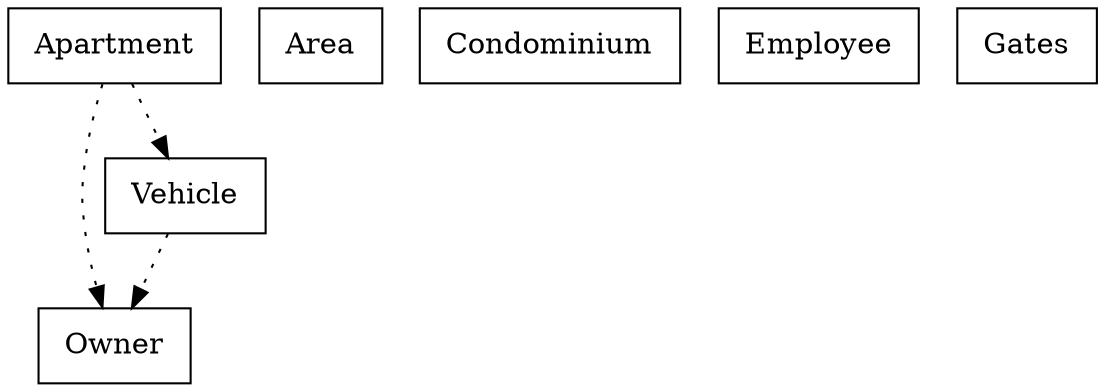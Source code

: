 digraph {
Apartment [ label=" Apartment " shape= box ]
Area [ label=" Area " shape= box ]
Condominium [ label=" Condominium " shape= box ]
Employee [ label=" Employee " shape= box ]
Gates [ label=" Gates " shape= box ]
Owner [ label=" Owner " shape= box ]
Vehicle [ label=" Vehicle " shape= box ]

"Apartment" -> "Owner" [style= dotted ]
"Apartment" -> "Vehicle" [style= dotted ]
"Vehicle" -> "Owner" [style= dotted ]
}
